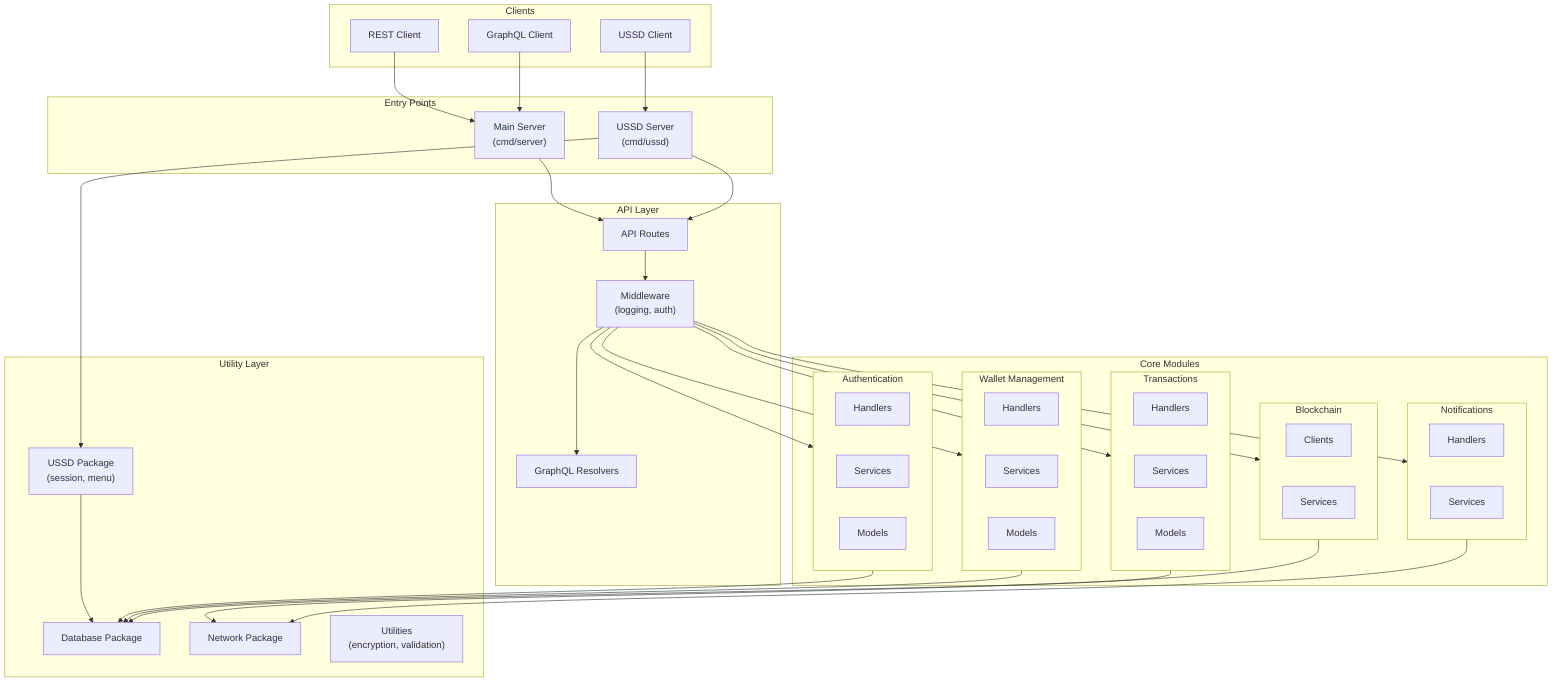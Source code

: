 graph TB
    subgraph Clients
        REST["REST Client"]
        GraphQL["GraphQL Client"]
        USSD["USSD Client"]
    end

    subgraph Entry["Entry Points"]
        MS["Main Server<br/>(cmd/server)"]
        USSDM["USSD Server<br/>(cmd/ussd)"]
    end

    subgraph API["API Layer"]
        Routes["API Routes"]
        Mid["Middleware<br/>(logging, auth)"]
        GQLRes["GraphQL Resolvers"]
    end

    subgraph Core["Core Modules"]
        direction TB
        subgraph Auth["Authentication"]
            AH["Handlers"]
            AS["Services"]
            AM["Models"]
        end
        
        subgraph Wallet["Wallet Management"]
            WH["Handlers"]
            WS["Services"]
            WM["Models"]
        end
        
        subgraph Trans["Transactions"]
            TH["Handlers"]
            TS["Services"]
            TM["Models"]
        end
        
        subgraph Block["Blockchain"]
            BC["Clients"]
            BS["Services"]
        end
        
        subgraph Notif["Notifications"]
            NH["Handlers"]
            NS["Services"]
        end
    end

    subgraph Utils["Utility Layer"]
        USSDP["USSD Package<br/>(session, menu)"]
        DBP["Database Package"]
        NetP["Network Package"]
        UtilP["Utilities<br/>(encryption, validation)"]
    end

    %% Client connections
    REST --> MS
    GraphQL --> MS
    USSD --> USSDM

    %% Entry to API
    MS --> Routes
    USSDM --> Routes
    Routes --> Mid
    Mid --> GQLRes

    %% API to Core
    Mid --> Auth
    Mid --> Wallet
    Mid --> Trans
    Mid --> Block
    Mid --> Notif

    %% Core to Utils
    Auth --> DBP
    Wallet --> DBP
    Trans --> DBP
    Block --> NetP
    Notif --> NetP

    %% USSD specific
    USSDM --> USSDP
    USSDP --> DBP